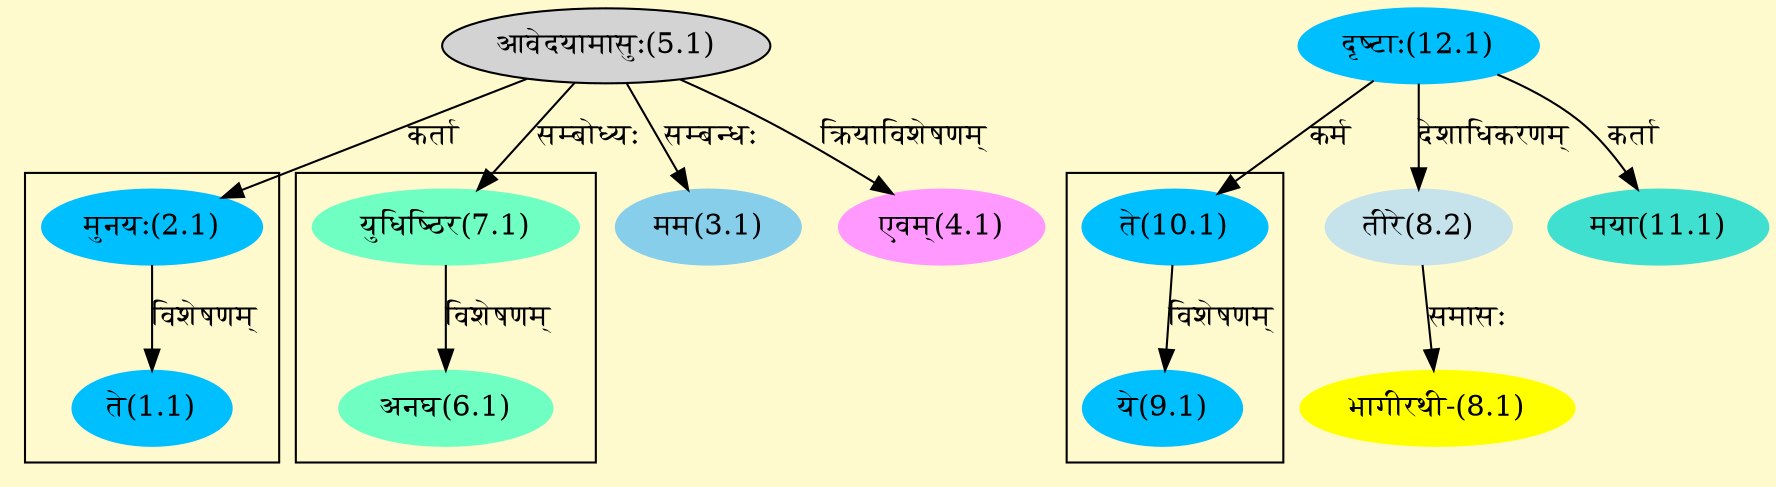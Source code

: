 digraph G{
rankdir=BT;
 compound=true;
 bgcolor="lemonchiffon1";

subgraph cluster_1{
Node1_1 [style=filled, color="#00BFFF" label = "ते(1.1)"]
Node2_1 [style=filled, color="#00BFFF" label = "मुनयः(2.1)"]

}

subgraph cluster_2{
Node6_1 [style=filled, color="#6FFFC3" label = "अनघ(6.1)"]
Node7_1 [style=filled, color="#6FFFC3" label = "युधिष्ठिर(7.1)"]

}

subgraph cluster_3{
Node9_1 [style=filled, color="#00BFFF" label = "ये(9.1)"]
Node10_1 [style=filled, color="#00BFFF" label = "ते(10.1)"]

}
Node2_1 [style=filled, color="#00BFFF" label = "मुनयः(2.1)"]
Node5_1 [style=filled, color="" label = "आवेदयामासुः(5.1)"]
Node3_1 [style=filled, color="#87CEEB" label = "मम(3.1)"]
Node4_1 [style=filled, color="#FF99FF" label = "एवम्(4.1)"]
Node7_1 [style=filled, color="#6FFFC3" label = "युधिष्ठिर(7.1)"]
Node8_1 [style=filled, color="#FFFF00" label = "भागीरथी-(8.1)"]
Node8_2 [style=filled, color="#C6E2EB" label = "तीरे(8.2)"]
Node12_1 [style=filled, color="#00BFFF" label = "दृष्टाः(12.1)"]
Node10_1 [style=filled, color="#00BFFF" label = "ते(10.1)"]
Node11_1 [style=filled, color="#40E0D0" label = "मया(11.1)"]
/* Start of Relations section */

Node1_1 -> Node2_1 [  label="विशेषणम्"  dir="back" ]
Node2_1 -> Node5_1 [  label="कर्ता"  dir="back" ]
Node3_1 -> Node5_1 [  label="सम्बन्धः"  dir="back" ]
Node4_1 -> Node5_1 [  label="क्रियाविशेषणम्"  dir="back" ]
Node6_1 -> Node7_1 [  label="विशेषणम्"  dir="back" ]
Node7_1 -> Node5_1 [  label="सम्बोध्यः"  dir="back" ]
Node8_1 -> Node8_2 [  label="समासः"  dir="back" ]
Node8_2 -> Node12_1 [  label="देशाधिकरणम्"  dir="back" ]
Node9_1 -> Node10_1 [  label="विशेषणम्"  dir="back" ]
Node10_1 -> Node12_1 [  label="कर्म"  dir="back" ]
Node11_1 -> Node12_1 [  label="कर्ता"  dir="back" ]
}
